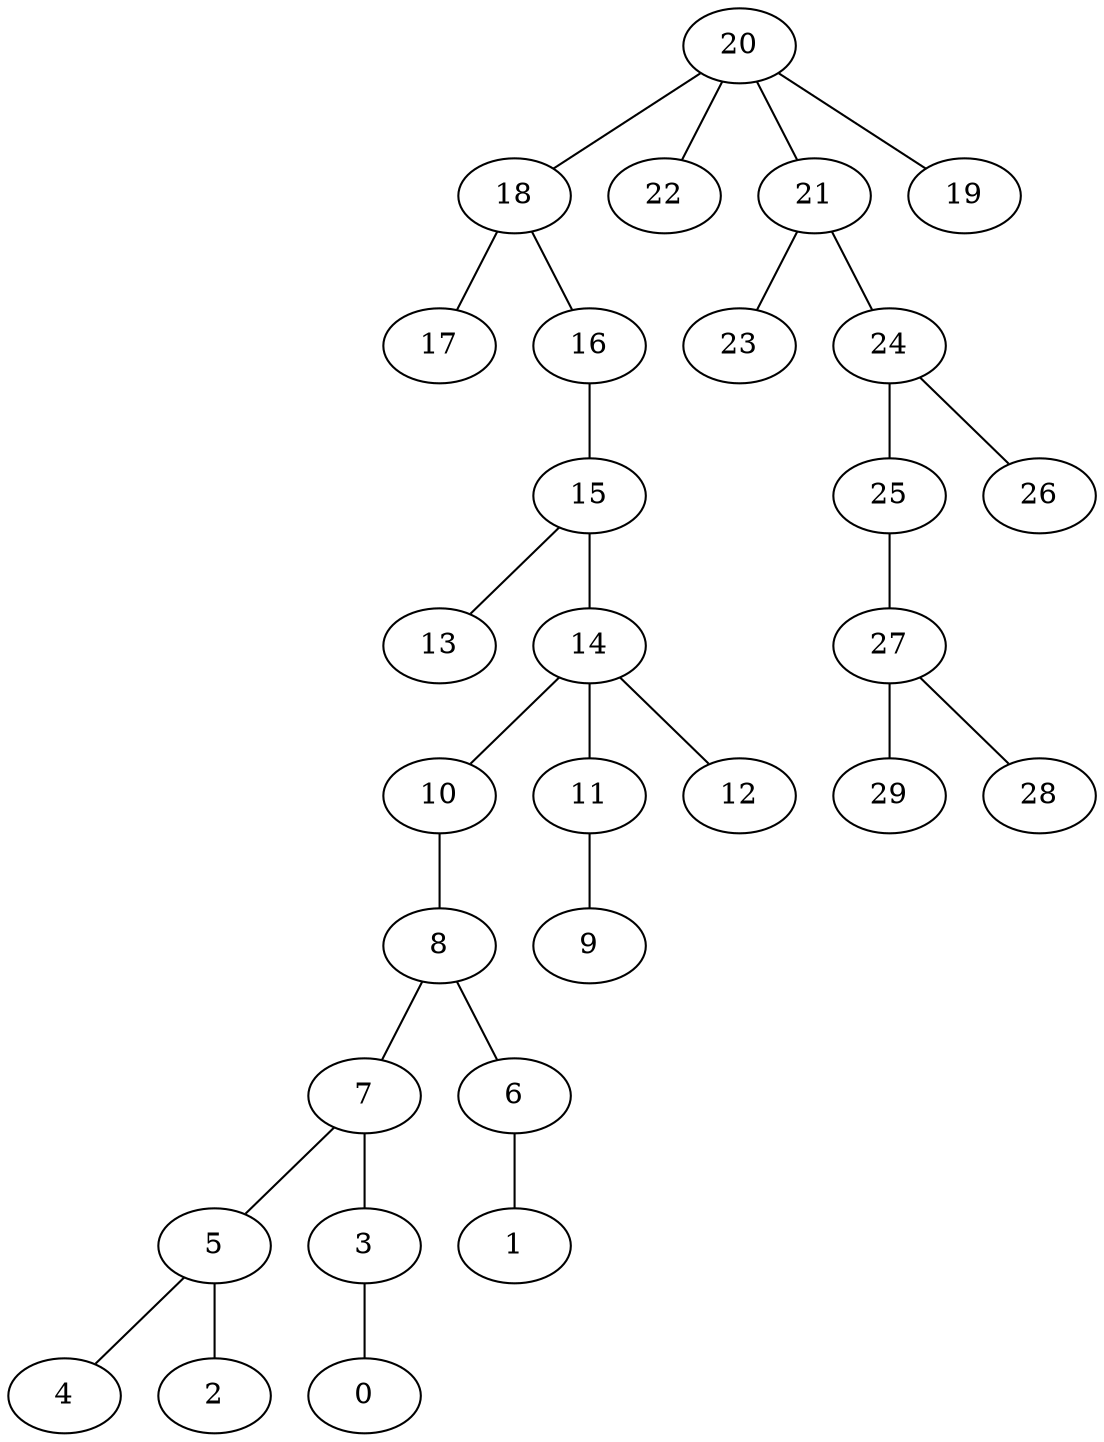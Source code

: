 graph G {
"5";
"4";
"10";
"29";
"11";
"18";
"27";
"1";
"22";
"23";
"25";
"28";
"21";
"19";
"2";
"9";
"13";
"7";
"26";
"17";
"6";
"20";
"12";
"24";
"3";
"14";
"16";
"8";
"0";
"15";
    "27" -- "29";
    "14" -- "10";
    "7" -- "5";
    "14" -- "11";
    "8" -- "7";
    "24" -- "25";
    "20" -- "18";
    "10" -- "8";
    "3" -- "0";
    "7" -- "3";
    "24" -- "26";
    "18" -- "16";
    "5" -- "4";
    "25" -- "27";
    "11" -- "9";
    "5" -- "2";
    "18" -- "17";
    "20" -- "21";
    "14" -- "12";
    "20" -- "22";
    "27" -- "28";
    "21" -- "24";
    "6" -- "1";
    "8" -- "6";
    "16" -- "15";
    "15" -- "14";
    "20" -- "19";
    "15" -- "13";
    "21" -- "23";
}
